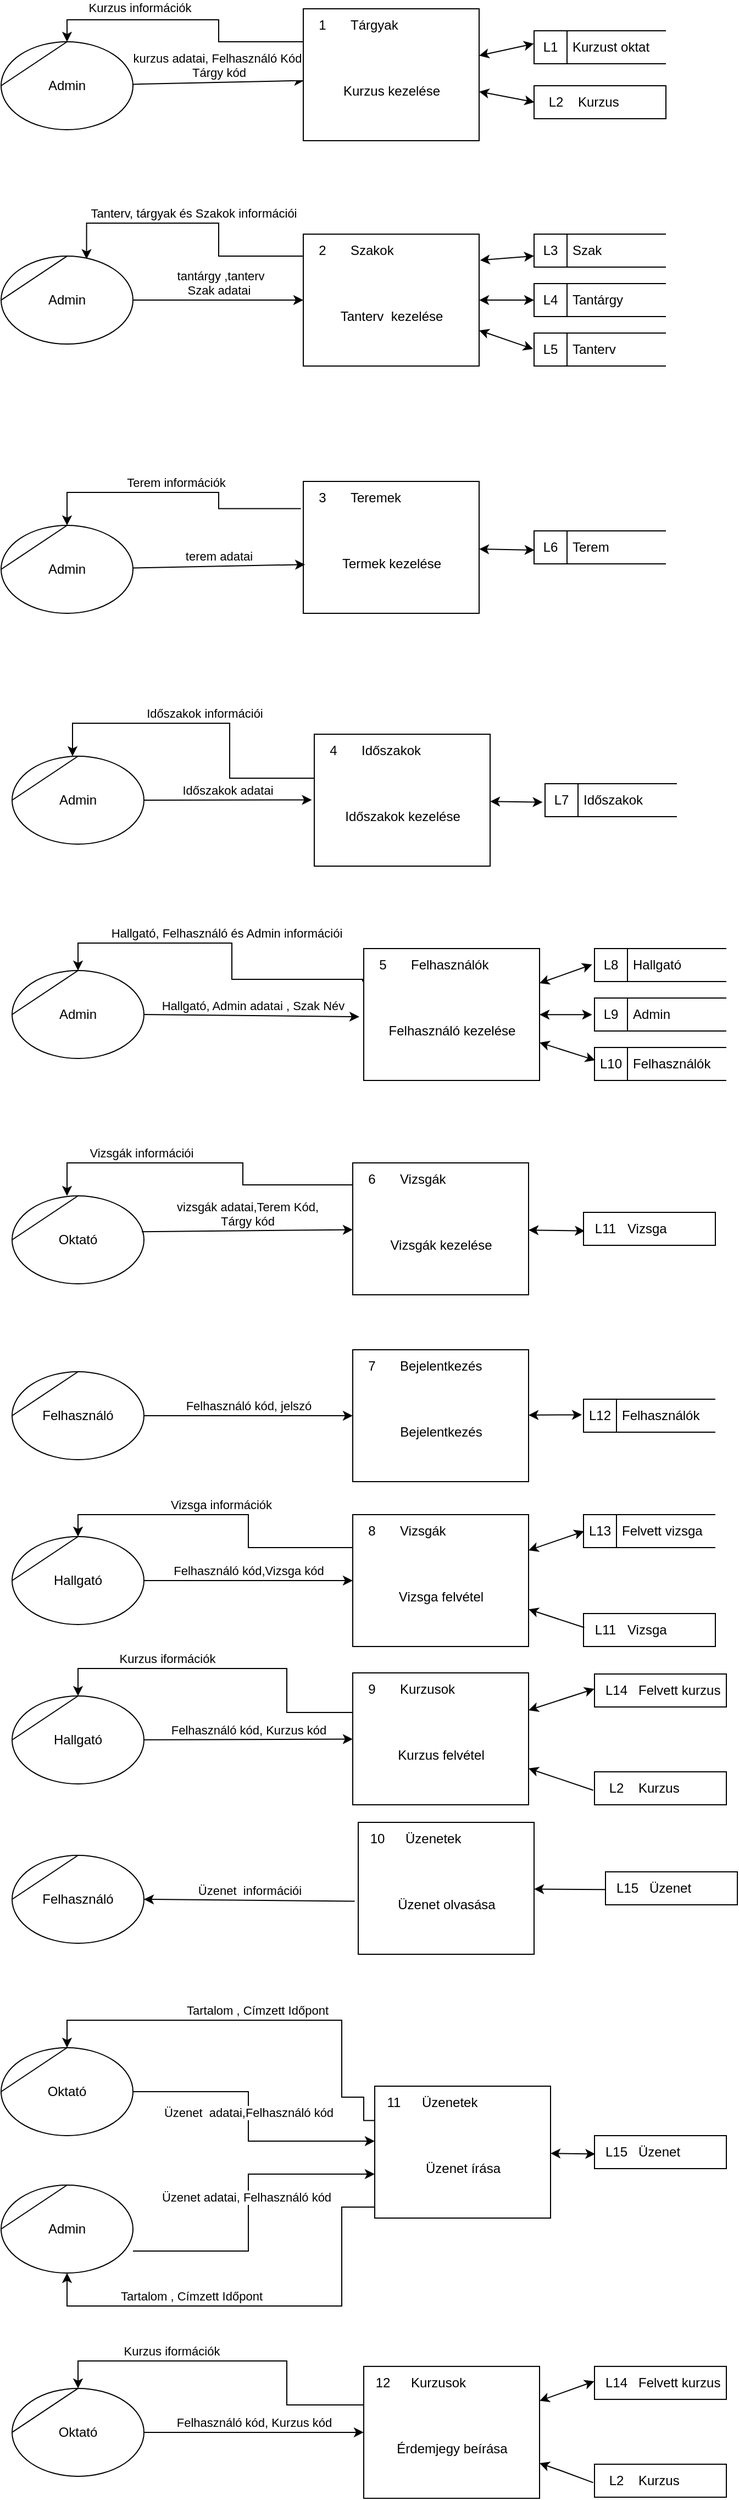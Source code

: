 <mxfile version="20.8.20" type="device"><diagram name="Page-1" id="D4jjd653WhLHZPP0HxEm"><mxGraphModel dx="5239" dy="1898" grid="1" gridSize="10" guides="1" tooltips="1" connect="1" arrows="1" fold="1" page="1" pageScale="1" pageWidth="827" pageHeight="1169" math="0" shadow="0"><root><mxCell id="0"/><mxCell id="1" parent="0"/><mxCell id="yPqAMtaEenO2p8fV_E_8-33" value="Oktató&lt;br&gt;" style="shape=stencil(tZRtjoMgEIZPw98GJR6gYXfvQe10nZQCAbYft99RNKlW7GajiTGZeeXhnZGBCRka5YCVvGHig5VlwTm9Kb5NYhUc1DElr8qjOmhISojenuGGx9gz0DTgMbaq+GR8T9+0j5C1NYYgaE0YKU86wRQaWsvvCdZv/xhFjvgXiOB7kynLyq+/Y3fVNuBiI79j7OB+db/rgceOi61+3Grg4v9YISmTO9xCHlR9/vb2xxxnzYDW6AK8OfLTeZzO66ynzM5CnqyHBUsn1DqN9UITnWoH/kUY5Iu9PtVUzRY1jx4IGk22K9UioSs+44+uvFxl3bKX1nTZdE12iV8=);whiteSpace=wrap;html=1;" parent="1" vertex="1"><mxGeometry x="-1400" y="2170" width="120" height="80" as="geometry"/></mxCell><mxCell id="yPqAMtaEenO2p8fV_E_8-42" value="Felhasználó" style="shape=stencil(tZRtjoMgEIZPw98GJR6gYXfvQe10nZQCAbYft99RNKlW7GajiTGZeeXhnZGBCRka5YCVvGHig5VlwTm9Kb5NYhUc1DElr8qjOmhISojenuGGx9gz0DTgMbaq+GR8T9+0j5C1NYYgaE0YKU86wRQaWsvvCdZv/xhFjvgXiOB7kynLyq+/Y3fVNuBiI79j7OB+db/rgceOi61+3Grg4v9YISmTO9xCHlR9/vb2xxxnzYDW6AK8OfLTeZzO66ynzM5CnqyHBUsn1DqN9UITnWoH/kUY5Iu9PtVUzRY1jx4IGk22K9UioSs+44+uvFxl3bKX1nTZdE12iV8=);whiteSpace=wrap;html=1;" parent="1" vertex="1"><mxGeometry x="-1400" y="2330" width="120" height="80" as="geometry"/></mxCell><mxCell id="yPqAMtaEenO2p8fV_E_8-43" value="Felhasználó kód, jelszó" style="endArrow=classic;html=1;rounded=0;verticalAlign=bottom;" parent="1" source="yPqAMtaEenO2p8fV_E_8-42" target="yPqAMtaEenO2p8fV_E_8-212" edge="1"><mxGeometry width="50" height="50" relative="1" as="geometry"><mxPoint x="-810" y="2470" as="sourcePoint"/><mxPoint x="-1120.0" y="2370" as="targetPoint"/></mxGeometry></mxCell><mxCell id="yPqAMtaEenO2p8fV_E_8-45" value="Felhasználók" style="html=1;dashed=0;whitespace=wrap;shape=mxgraph.dfd.dataStoreID;align=left;spacingLeft=33;container=1;collapsible=0;autosize=0;flipH=0;" parent="1" vertex="1"><mxGeometry x="-880" y="2355" width="120" height="30" as="geometry"/></mxCell><mxCell id="yPqAMtaEenO2p8fV_E_8-46" value="L12" style="text;html=1;strokeColor=none;fillColor=none;align=center;verticalAlign=middle;whiteSpace=wrap;rounded=0;movable=0;resizable=0;rotatable=0;cloneable=0;deletable=0;allowArrows=0;connectable=0;" parent="yPqAMtaEenO2p8fV_E_8-45" vertex="1"><mxGeometry width="30" height="30" as="geometry"/></mxCell><mxCell id="yPqAMtaEenO2p8fV_E_8-50" value="&lt;br&gt;" style="endArrow=classic;startArrow=classic;html=1;rounded=0;verticalAlign=bottom;entryX=-0.012;entryY=0.472;entryDx=0;entryDy=0;entryPerimeter=0;" parent="1" source="yPqAMtaEenO2p8fV_E_8-212" target="yPqAMtaEenO2p8fV_E_8-45" edge="1"><mxGeometry width="50" height="50" relative="1" as="geometry"><mxPoint x="-960.0" y="2368.508" as="sourcePoint"/><mxPoint x="-730" y="2470" as="targetPoint"/></mxGeometry></mxCell><mxCell id="yPqAMtaEenO2p8fV_E_8-51" value="Tanterv&amp;nbsp; kezelése" style="html=1;dashed=0;whitespace=wrap;shape=mxgraph.dfd.process;align=center;container=1;collapsible=0;spacingTop=30;" parent="1" vertex="1"><mxGeometry x="-1135" y="1295.03" width="160" height="120" as="geometry"/></mxCell><mxCell id="yPqAMtaEenO2p8fV_E_8-52" value="2" style="text;html=1;strokeColor=none;fillColor=none;align=center;verticalAlign=middle;whiteSpace=wrap;rounded=0;movable=0;resizable=0;rotatable=0;cloneable=0;deletable=0;connectable=0;allowArrows=0;pointerEvents=1;" parent="yPqAMtaEenO2p8fV_E_8-51" vertex="1"><mxGeometry width="35" height="30" as="geometry"/></mxCell><mxCell id="yPqAMtaEenO2p8fV_E_8-53" value="Szakok" style="text;html=1;strokeColor=none;fillColor=none;align=left;verticalAlign=middle;whiteSpace=wrap;rounded=0;movable=0;resizable=0;connectable=0;allowArrows=0;rotatable=0;cloneable=0;deletable=0;spacingLeft=6;autosize=1;resizeWidth=0;" parent="yPqAMtaEenO2p8fV_E_8-51" vertex="1"><mxGeometry x="35" width="70" height="30" as="geometry"/></mxCell><mxCell id="yPqAMtaEenO2p8fV_E_8-54" value="&amp;nbsp;tantárgy ,tanterv&lt;br&gt;Szak adatai" style="endArrow=classic;html=1;rounded=0;verticalAlign=bottom;exitX=1;exitY=0.5;exitDx=0;exitDy=0;" parent="1" source="yPqAMtaEenO2p8fV_E_8-191" target="yPqAMtaEenO2p8fV_E_8-51" edge="1"><mxGeometry width="50" height="50" relative="1" as="geometry"><mxPoint x="-1556.24" y="1433.75" as="sourcePoint"/><mxPoint x="-835" y="1675.03" as="targetPoint"/></mxGeometry></mxCell><mxCell id="yPqAMtaEenO2p8fV_E_8-55" value="Felhasználó kezelése" style="html=1;dashed=0;whitespace=wrap;shape=mxgraph.dfd.process;align=center;container=1;collapsible=0;spacingTop=30;" parent="1" vertex="1"><mxGeometry x="-1080" y="1945" width="160" height="120" as="geometry"/></mxCell><mxCell id="yPqAMtaEenO2p8fV_E_8-56" value="5" style="text;html=1;strokeColor=none;fillColor=none;align=center;verticalAlign=middle;whiteSpace=wrap;rounded=0;movable=0;resizable=0;rotatable=0;cloneable=0;deletable=0;connectable=0;allowArrows=0;pointerEvents=1;" parent="yPqAMtaEenO2p8fV_E_8-55" vertex="1"><mxGeometry width="35" height="30" as="geometry"/></mxCell><mxCell id="yPqAMtaEenO2p8fV_E_8-57" value="Felhasználók" style="text;html=1;strokeColor=none;fillColor=none;align=left;verticalAlign=middle;whiteSpace=wrap;rounded=0;movable=0;resizable=0;connectable=0;allowArrows=0;rotatable=0;cloneable=0;deletable=0;spacingLeft=6;autosize=1;resizeWidth=0;" parent="yPqAMtaEenO2p8fV_E_8-55" vertex="1"><mxGeometry x="35" width="100" height="30" as="geometry"/></mxCell><mxCell id="yPqAMtaEenO2p8fV_E_8-58" value="Hallgató, Admin adatai , Szak Név" style="endArrow=classic;html=1;rounded=0;verticalAlign=bottom;exitX=1;exitY=0.5;exitDx=0;exitDy=0;entryX=-0.025;entryY=0.517;entryDx=0;entryDy=0;entryPerimeter=0;" parent="1" source="yPqAMtaEenO2p8fV_E_8-189" target="yPqAMtaEenO2p8fV_E_8-55" edge="1"><mxGeometry x="0.016" width="50" height="50" relative="1" as="geometry"><mxPoint x="-1540" y="1610.0" as="sourcePoint"/><mxPoint x="-1090" y="2000" as="targetPoint"/><mxPoint as="offset"/></mxGeometry></mxCell><mxCell id="yPqAMtaEenO2p8fV_E_8-59" value="Termek kezelése" style="html=1;dashed=0;whitespace=wrap;shape=mxgraph.dfd.process;align=center;container=1;collapsible=0;spacingTop=30;" parent="1" vertex="1"><mxGeometry x="-1135" y="1520" width="160" height="120" as="geometry"/></mxCell><mxCell id="yPqAMtaEenO2p8fV_E_8-60" value="3" style="text;html=1;strokeColor=none;fillColor=none;align=center;verticalAlign=middle;whiteSpace=wrap;rounded=0;movable=0;resizable=0;rotatable=0;cloneable=0;deletable=0;connectable=0;allowArrows=0;pointerEvents=1;" parent="yPqAMtaEenO2p8fV_E_8-59" vertex="1"><mxGeometry width="35" height="30" as="geometry"/></mxCell><mxCell id="yPqAMtaEenO2p8fV_E_8-61" value="Teremek" style="text;html=1;strokeColor=none;fillColor=none;align=left;verticalAlign=middle;whiteSpace=wrap;rounded=0;movable=0;resizable=0;connectable=0;allowArrows=0;rotatable=0;cloneable=0;deletable=0;spacingLeft=6;autosize=1;resizeWidth=0;" parent="yPqAMtaEenO2p8fV_E_8-59" vertex="1"><mxGeometry x="35" width="70" height="30" as="geometry"/></mxCell><mxCell id="yPqAMtaEenO2p8fV_E_8-62" value="terem adatai" style="endArrow=classic;html=1;rounded=0;verticalAlign=bottom;entryX=0.01;entryY=0.63;entryDx=0;entryDy=0;entryPerimeter=0;" parent="1" source="yPqAMtaEenO2p8fV_E_8-192" target="yPqAMtaEenO2p8fV_E_8-59" edge="1"><mxGeometry width="50" height="50" relative="1" as="geometry"><mxPoint x="-1535" y="1480" as="sourcePoint"/><mxPoint x="-835" y="1560" as="targetPoint"/></mxGeometry></mxCell><mxCell id="yPqAMtaEenO2p8fV_E_8-69" value="" style="endArrow=classic;startArrow=classic;html=1;rounded=0;verticalAlign=bottom;entryX=-0.007;entryY=0.483;entryDx=0;entryDy=0;entryPerimeter=0;" parent="1" source="yPqAMtaEenO2p8fV_E_8-51" target="yPqAMtaEenO2p8fV_E_8-226" edge="1"><mxGeometry width="50" height="50" relative="1" as="geometry"><mxPoint x="-1195" y="1535.03" as="sourcePoint"/><mxPoint x="-894.04" y="1405.71" as="targetPoint"/></mxGeometry></mxCell><mxCell id="yPqAMtaEenO2p8fV_E_8-70" value="" style="endArrow=classic;startArrow=classic;html=1;rounded=0;verticalAlign=bottom;" parent="1" source="yPqAMtaEenO2p8fV_E_8-51" target="yPqAMtaEenO2p8fV_E_8-223" edge="1"><mxGeometry width="50" height="50" relative="1" as="geometry"><mxPoint x="-1195" y="1535.03" as="sourcePoint"/><mxPoint x="-905" y="1351.459" as="targetPoint"/></mxGeometry></mxCell><mxCell id="yPqAMtaEenO2p8fV_E_8-75" value="" style="endArrow=classic;startArrow=classic;html=1;rounded=0;verticalAlign=bottom;entryX=0.004;entryY=0.583;entryDx=0;entryDy=0;entryPerimeter=0;" parent="1" source="yPqAMtaEenO2p8fV_E_8-59" target="yPqAMtaEenO2p8fV_E_8-228" edge="1"><mxGeometry width="50" height="50" relative="1" as="geometry"><mxPoint x="-1185" y="1616" as="sourcePoint"/><mxPoint x="-885" y="1580" as="targetPoint"/></mxGeometry></mxCell><mxCell id="yPqAMtaEenO2p8fV_E_8-92" value="" style="endArrow=classic;startArrow=classic;html=1;rounded=0;verticalAlign=bottom;entryX=-0.018;entryY=0.483;entryDx=0;entryDy=0;entryPerimeter=0;" parent="1" source="yPqAMtaEenO2p8fV_E_8-55" target="yPqAMtaEenO2p8fV_E_8-234" edge="1"><mxGeometry width="50" height="50" relative="1" as="geometry"><mxPoint x="-1150" y="1985" as="sourcePoint"/><mxPoint x="-850" y="1968.636" as="targetPoint"/></mxGeometry></mxCell><mxCell id="yPqAMtaEenO2p8fV_E_8-93" value="" style="endArrow=classic;startArrow=classic;html=1;rounded=0;verticalAlign=bottom;entryX=-0.018;entryY=0.506;entryDx=0;entryDy=0;entryPerimeter=0;" parent="1" source="yPqAMtaEenO2p8fV_E_8-55" target="yPqAMtaEenO2p8fV_E_8-232" edge="1"><mxGeometry width="50" height="50" relative="1" as="geometry"><mxPoint x="-1150" y="1985" as="sourcePoint"/><mxPoint x="-846.28" y="2012.77" as="targetPoint"/></mxGeometry></mxCell><mxCell id="yPqAMtaEenO2p8fV_E_8-98" value="kurzus adatai, Felhasználó Kód,&lt;br&gt;Tárgy kód" style="endArrow=classic;html=1;rounded=0;verticalAlign=bottom;entryX=0.005;entryY=0.544;entryDx=0;entryDy=0;entryPerimeter=0;" parent="1" source="yPqAMtaEenO2p8fV_E_8-193" target="yPqAMtaEenO2p8fV_E_8-103" edge="1"><mxGeometry width="50" height="50" relative="1" as="geometry"><mxPoint x="-1593.571" y="1390" as="sourcePoint"/><mxPoint x="-1135" y="1150" as="targetPoint"/></mxGeometry></mxCell><mxCell id="yPqAMtaEenO2p8fV_E_8-99" value="Kurzus" style="html=1;dashed=0;whitespace=wrap;shape=mxgraph.dfd.dataStoreID2;align=left;spacingLeft=38;container=1;collapsible=0;flipH=0;" parent="1" vertex="1"><mxGeometry x="-925" y="1160" width="120" height="30" as="geometry"/></mxCell><mxCell id="yPqAMtaEenO2p8fV_E_8-100" value="L2" style="text;html=1;strokeColor=none;fillColor=none;align=center;verticalAlign=middle;whiteSpace=wrap;rounded=0;connectable=0;allowArrows=0;movable=0;resizable=0;rotatable=0;cloneable=0;deletable=0;" parent="yPqAMtaEenO2p8fV_E_8-99" vertex="1"><mxGeometry x="5" width="30" height="30" as="geometry"/></mxCell><mxCell id="yPqAMtaEenO2p8fV_E_8-102" value="" style="endArrow=classic;startArrow=classic;html=1;rounded=0;verticalAlign=bottom;entryX=0.003;entryY=0.5;entryDx=0;entryDy=0;entryPerimeter=0;" parent="1" source="yPqAMtaEenO2p8fV_E_8-103" target="yPqAMtaEenO2p8fV_E_8-99" edge="1"><mxGeometry width="50" height="50" relative="1" as="geometry"><mxPoint x="-985" y="1150" as="sourcePoint"/><mxPoint x="-1075" y="1410" as="targetPoint"/></mxGeometry></mxCell><mxCell id="yPqAMtaEenO2p8fV_E_8-103" value="Kurzus kezelése" style="html=1;dashed=0;whitespace=wrap;shape=mxgraph.dfd.process;align=center;container=1;collapsible=0;spacingTop=30;" parent="1" vertex="1"><mxGeometry x="-1135" y="1090" width="160" height="120" as="geometry"/></mxCell><mxCell id="yPqAMtaEenO2p8fV_E_8-104" value="1" style="text;html=1;strokeColor=none;fillColor=none;align=center;verticalAlign=middle;whiteSpace=wrap;rounded=0;movable=0;resizable=0;rotatable=0;cloneable=0;deletable=0;connectable=0;allowArrows=0;pointerEvents=1;" parent="yPqAMtaEenO2p8fV_E_8-103" vertex="1"><mxGeometry width="35" height="30" as="geometry"/></mxCell><mxCell id="yPqAMtaEenO2p8fV_E_8-105" value="Tárgyak" style="text;html=1;strokeColor=none;fillColor=none;align=left;verticalAlign=middle;whiteSpace=wrap;rounded=0;movable=0;resizable=0;connectable=0;allowArrows=0;rotatable=0;cloneable=0;deletable=0;spacingLeft=6;autosize=1;resizeWidth=0;" parent="yPqAMtaEenO2p8fV_E_8-103" vertex="1"><mxGeometry x="35" width="70" height="30" as="geometry"/></mxCell><mxCell id="yPqAMtaEenO2p8fV_E_8-106" value="Vizsgák kezelése" style="html=1;dashed=0;whitespace=wrap;shape=mxgraph.dfd.process;align=center;container=1;collapsible=0;spacingTop=30;" parent="1" vertex="1"><mxGeometry x="-1090" y="2140" width="160" height="120" as="geometry"/></mxCell><mxCell id="yPqAMtaEenO2p8fV_E_8-107" value="6" style="text;html=1;strokeColor=none;fillColor=none;align=center;verticalAlign=middle;whiteSpace=wrap;rounded=0;movable=0;resizable=0;rotatable=0;cloneable=0;deletable=0;connectable=0;allowArrows=0;pointerEvents=1;" parent="yPqAMtaEenO2p8fV_E_8-106" vertex="1"><mxGeometry width="35" height="30" as="geometry"/></mxCell><mxCell id="yPqAMtaEenO2p8fV_E_8-108" value="Vizsgák" style="text;html=1;strokeColor=none;fillColor=none;align=left;verticalAlign=middle;whiteSpace=wrap;rounded=0;movable=0;resizable=0;connectable=0;allowArrows=0;rotatable=0;cloneable=0;deletable=0;spacingLeft=6;autosize=1;resizeWidth=0;" parent="yPqAMtaEenO2p8fV_E_8-106" vertex="1"><mxGeometry x="35" width="70" height="30" as="geometry"/></mxCell><mxCell id="yPqAMtaEenO2p8fV_E_8-109" value="vizsgák adatai,Terem Kód,&lt;br&gt;Tárgy kód" style="endArrow=classic;html=1;rounded=0;verticalAlign=bottom;exitX=0.983;exitY=0.408;exitDx=0;exitDy=0;exitPerimeter=0;" parent="1" source="yPqAMtaEenO2p8fV_E_8-33" target="yPqAMtaEenO2p8fV_E_8-106" edge="1"><mxGeometry width="50" height="50" relative="1" as="geometry"><mxPoint x="-1155" y="2250" as="sourcePoint"/><mxPoint x="-1035" y="2250" as="targetPoint"/></mxGeometry></mxCell><mxCell id="yPqAMtaEenO2p8fV_E_8-112" value="" style="endArrow=classic;startArrow=classic;html=1;rounded=0;verticalAlign=bottom;entryX=0.01;entryY=0.561;entryDx=0;entryDy=0;entryPerimeter=0;" parent="1" source="yPqAMtaEenO2p8fV_E_8-106" target="yPqAMtaEenO2p8fV_E_8-242" edge="1"><mxGeometry x="-0.466" y="30" width="50" height="50" relative="1" as="geometry"><mxPoint x="-1155" y="2250" as="sourcePoint"/><mxPoint x="-884.2" y="2198.5" as="targetPoint"/><mxPoint y="-1" as="offset"/></mxGeometry></mxCell><mxCell id="yPqAMtaEenO2p8fV_E_8-120" value="Kurzust oktat" style="html=1;dashed=0;whitespace=wrap;shape=mxgraph.dfd.dataStoreID;align=left;spacingLeft=33;container=1;collapsible=0;autosize=0;flipH=0;" parent="1" vertex="1"><mxGeometry x="-925" y="1110" width="120" height="30" as="geometry"/></mxCell><mxCell id="yPqAMtaEenO2p8fV_E_8-121" value="L1" style="text;html=1;strokeColor=none;fillColor=none;align=center;verticalAlign=middle;whiteSpace=wrap;rounded=0;movable=0;resizable=0;rotatable=0;cloneable=0;deletable=0;allowArrows=0;connectable=0;" parent="yPqAMtaEenO2p8fV_E_8-120" vertex="1"><mxGeometry width="30" height="30" as="geometry"/></mxCell><mxCell id="yPqAMtaEenO2p8fV_E_8-122" value="" style="endArrow=classic;startArrow=classic;html=1;rounded=0;verticalAlign=bottom;entryX=-0.002;entryY=0.392;entryDx=0;entryDy=0;entryPerimeter=0;" parent="1" source="yPqAMtaEenO2p8fV_E_8-103" target="yPqAMtaEenO2p8fV_E_8-120" edge="1"><mxGeometry width="50" height="50" relative="1" as="geometry"><mxPoint x="-1395" y="1230" as="sourcePoint"/><mxPoint x="-835" y="1050" as="targetPoint"/></mxGeometry></mxCell><mxCell id="yPqAMtaEenO2p8fV_E_8-128" value="" style="endArrow=classic;startArrow=classic;html=1;rounded=0;verticalAlign=bottom;exitX=1.005;exitY=0.198;exitDx=0;exitDy=0;exitPerimeter=0;" parent="1" source="yPqAMtaEenO2p8fV_E_8-51" target="yPqAMtaEenO2p8fV_E_8-221" edge="1"><mxGeometry width="50" height="50" relative="1" as="geometry"><mxPoint x="-955" y="1265.03" as="sourcePoint"/><mxPoint x="-835" y="1265.03" as="targetPoint"/></mxGeometry></mxCell><mxCell id="yPqAMtaEenO2p8fV_E_8-132" value="Időszakok kezelése" style="html=1;dashed=0;whitespace=wrap;shape=mxgraph.dfd.process;align=center;container=1;collapsible=0;spacingTop=30;" parent="1" vertex="1"><mxGeometry x="-1125" y="1750" width="160" height="120" as="geometry"/></mxCell><mxCell id="yPqAMtaEenO2p8fV_E_8-133" value="4" style="text;html=1;strokeColor=none;fillColor=none;align=center;verticalAlign=middle;whiteSpace=wrap;rounded=0;movable=0;resizable=0;rotatable=0;cloneable=0;deletable=0;connectable=0;allowArrows=0;pointerEvents=1;" parent="yPqAMtaEenO2p8fV_E_8-132" vertex="1"><mxGeometry width="35" height="30" as="geometry"/></mxCell><mxCell id="yPqAMtaEenO2p8fV_E_8-134" value="Időszakok" style="text;html=1;strokeColor=none;fillColor=none;align=left;verticalAlign=middle;whiteSpace=wrap;rounded=0;movable=0;resizable=0;connectable=0;allowArrows=0;rotatable=0;cloneable=0;deletable=0;spacingLeft=6;autosize=1;resizeWidth=0;" parent="yPqAMtaEenO2p8fV_E_8-132" vertex="1"><mxGeometry x="35" width="80" height="30" as="geometry"/></mxCell><mxCell id="yPqAMtaEenO2p8fV_E_8-135" value="Időszakok adatai" style="endArrow=classic;html=1;rounded=0;verticalAlign=bottom;entryX=-0.014;entryY=0.498;entryDx=0;entryDy=0;entryPerimeter=0;exitX=1;exitY=0.5;exitDx=0;exitDy=0;" parent="1" source="yPqAMtaEenO2p8fV_E_8-190" target="yPqAMtaEenO2p8fV_E_8-132" edge="1"><mxGeometry width="50" height="50" relative="1" as="geometry"><mxPoint x="-1543.24" y="1558.72" as="sourcePoint"/><mxPoint x="-1105" y="1680" as="targetPoint"/></mxGeometry></mxCell><mxCell id="yPqAMtaEenO2p8fV_E_8-136" value="" style="endArrow=classic;startArrow=classic;html=1;rounded=0;verticalAlign=bottom;entryX=-0.018;entryY=0.561;entryDx=0;entryDy=0;entryPerimeter=0;" parent="1" source="yPqAMtaEenO2p8fV_E_8-132" target="yPqAMtaEenO2p8fV_E_8-230" edge="1"><mxGeometry width="50" height="50" relative="1" as="geometry"><mxPoint x="-1205" y="1740" as="sourcePoint"/><mxPoint x="-865" y="1808.789" as="targetPoint"/></mxGeometry></mxCell><mxCell id="yPqAMtaEenO2p8fV_E_8-151" value="Felhasználó kód,Vizsga kód" style="endArrow=classic;html=1;rounded=0;verticalAlign=bottom;exitX=1;exitY=0.5;exitDx=0;exitDy=0;" parent="1" source="yPqAMtaEenO2p8fV_E_8-197" target="yPqAMtaEenO2p8fV_E_8-511" edge="1"><mxGeometry width="50" height="50" relative="1" as="geometry"><mxPoint x="-1359.2" y="2590.72" as="sourcePoint"/><mxPoint x="-1090" y="2520" as="targetPoint"/></mxGeometry></mxCell><mxCell id="yPqAMtaEenO2p8fV_E_8-152" value="Felhasználó kód, Kurzus kód" style="endArrow=classic;html=1;rounded=0;verticalAlign=bottom;" parent="1" source="yPqAMtaEenO2p8fV_E_8-202" target="yPqAMtaEenO2p8fV_E_8-505" edge="1"><mxGeometry width="50" height="50" relative="1" as="geometry"><mxPoint x="-1360.0" y="2660" as="sourcePoint"/><mxPoint x="-1080" y="2665" as="targetPoint"/></mxGeometry></mxCell><mxCell id="yPqAMtaEenO2p8fV_E_8-153" value="Felvett kurzus" style="html=1;dashed=0;whitespace=wrap;shape=mxgraph.dfd.dataStoreID2;align=left;spacingLeft=38;container=1;collapsible=0;flipH=0;" parent="1" vertex="1"><mxGeometry x="-870" y="2605" width="120" height="30" as="geometry"/></mxCell><mxCell id="yPqAMtaEenO2p8fV_E_8-154" value="L14" style="text;html=1;strokeColor=none;fillColor=none;align=center;verticalAlign=middle;whiteSpace=wrap;rounded=0;connectable=0;allowArrows=0;movable=0;resizable=0;rotatable=0;cloneable=0;deletable=0;" parent="yPqAMtaEenO2p8fV_E_8-153" vertex="1"><mxGeometry x="5" width="30" height="30" as="geometry"/></mxCell><mxCell id="yPqAMtaEenO2p8fV_E_8-157" value="" style="endArrow=classic;startArrow=classic;html=1;rounded=0;verticalAlign=bottom;entryX=0.004;entryY=0.506;entryDx=0;entryDy=0;entryPerimeter=0;" parent="1" source="yPqAMtaEenO2p8fV_E_8-511" target="yPqAMtaEenO2p8fV_E_8-238" edge="1"><mxGeometry width="50" height="50" relative="1" as="geometry"><mxPoint x="-930" y="2492.52" as="sourcePoint"/><mxPoint x="-858.2" y="2493.74" as="targetPoint"/></mxGeometry></mxCell><mxCell id="yPqAMtaEenO2p8fV_E_8-158" value="" style="endArrow=classic;startArrow=classic;html=1;rounded=0;verticalAlign=bottom;entryX=-0.001;entryY=0.45;entryDx=0;entryDy=0;entryPerimeter=0;" parent="1" source="yPqAMtaEenO2p8fV_E_8-505" target="yPqAMtaEenO2p8fV_E_8-153" edge="1"><mxGeometry width="50" height="50" relative="1" as="geometry"><mxPoint x="-920" y="2636.358" as="sourcePoint"/><mxPoint x="-1060" y="2510" as="targetPoint"/></mxGeometry></mxCell><mxCell id="yPqAMtaEenO2p8fV_E_8-159" value="Admin" style="shape=stencil(tZRtjoMgEIZPw98GJR6gYXfvQe10nZQCAbYft99RNKlW7GajiTGZeeXhnZGBCRka5YCVvGHig5VlwTm9Kb5NYhUc1DElr8qjOmhISojenuGGx9gz0DTgMbaq+GR8T9+0j5C1NYYgaE0YKU86wRQaWsvvCdZv/xhFjvgXiOB7kynLyq+/Y3fVNuBiI79j7OB+db/rgceOi61+3Grg4v9YISmTO9xCHlR9/vb2xxxnzYDW6AK8OfLTeZzO66ynzM5CnqyHBUsn1DqN9UITnWoH/kUY5Iu9PtVUzRY1jx4IGk22K9UioSs+44+uvFxl3bKX1nTZdE12iV8=);whiteSpace=wrap;html=1;" parent="1" vertex="1"><mxGeometry x="-1410" y="3070" width="120" height="80" as="geometry"/></mxCell><mxCell id="yPqAMtaEenO2p8fV_E_8-160" value="Oktató" style="shape=stencil(tZRtjoMgEIZPw98GJR6gYXfvQe10nZQCAbYft99RNKlW7GajiTGZeeXhnZGBCRka5YCVvGHig5VlwTm9Kb5NYhUc1DElr8qjOmhISojenuGGx9gz0DTgMbaq+GR8T9+0j5C1NYYgaE0YKU86wRQaWsvvCdZv/xhFjvgXiOB7kynLyq+/Y3fVNuBiI79j7OB+db/rgceOi61+3Grg4v9YISmTO9xCHlR9/vb2xxxnzYDW6AK8OfLTeZzO66ynzM5CnqyHBUsn1DqN9UITnWoH/kUY5Iu9PtVUzRY1jx4IGk22K9UioSs+44+uvFxl3bKX1nTZdE12iV8=);whiteSpace=wrap;html=1;" parent="1" vertex="1"><mxGeometry x="-1410" y="2945" width="120" height="80" as="geometry"/></mxCell><mxCell id="yPqAMtaEenO2p8fV_E_8-164" value="Üzenet&amp;nbsp; adatai,Felhasználó kód" style="endArrow=classic;html=1;rounded=0;verticalAlign=bottom;edgeStyle=orthogonalEdgeStyle;" parent="1" source="yPqAMtaEenO2p8fV_E_8-160" target="yPqAMtaEenO2p8fV_E_8-216" edge="1"><mxGeometry width="50" height="50" relative="1" as="geometry"><mxPoint x="-1125" y="3060" as="sourcePoint"/><mxPoint x="-1104.2" y="3049.72" as="targetPoint"/><Array as="points"><mxPoint x="-1185" y="2985"/><mxPoint x="-1185" y="3030"/></Array></mxGeometry></mxCell><mxCell id="yPqAMtaEenO2p8fV_E_8-165" value="Üzenet adatai, Felhasználó kód" style="endArrow=classic;html=1;rounded=0;verticalAlign=bottom;edgeStyle=orthogonalEdgeStyle;" parent="1" source="yPqAMtaEenO2p8fV_E_8-159" target="yPqAMtaEenO2p8fV_E_8-216" edge="1"><mxGeometry x="0.003" y="2" width="50" height="50" relative="1" as="geometry"><mxPoint x="-1240" y="3150" as="sourcePoint"/><mxPoint x="-1105" y="3070" as="targetPoint"/><Array as="points"><mxPoint x="-1185" y="3130"/><mxPoint x="-1185" y="3060"/></Array><mxPoint as="offset"/></mxGeometry></mxCell><mxCell id="yPqAMtaEenO2p8fV_E_8-168" value="Üzenet" style="html=1;dashed=0;whitespace=wrap;shape=mxgraph.dfd.dataStoreID2;align=left;spacingLeft=38;container=1;collapsible=0;flipH=0;" parent="1" vertex="1"><mxGeometry x="-870" y="3025" width="120" height="30" as="geometry"/></mxCell><mxCell id="yPqAMtaEenO2p8fV_E_8-169" value="L15" style="text;html=1;strokeColor=none;fillColor=none;align=center;verticalAlign=middle;whiteSpace=wrap;rounded=0;connectable=0;allowArrows=0;movable=0;resizable=0;rotatable=0;cloneable=0;deletable=0;" parent="yPqAMtaEenO2p8fV_E_8-168" vertex="1"><mxGeometry x="5" width="30" height="30" as="geometry"/></mxCell><mxCell id="yPqAMtaEenO2p8fV_E_8-170" value="" style="endArrow=classic;startArrow=classic;html=1;rounded=0;verticalAlign=bottom;entryX=0.006;entryY=0.558;entryDx=0;entryDy=0;entryPerimeter=0;startFill=1;" parent="1" source="yPqAMtaEenO2p8fV_E_8-216" target="yPqAMtaEenO2p8fV_E_8-168" edge="1"><mxGeometry width="50" height="50" relative="1" as="geometry"><mxPoint x="-943.24" y="3041.8" as="sourcePoint"/><mxPoint x="-785" y="3060" as="targetPoint"/></mxGeometry></mxCell><mxCell id="yPqAMtaEenO2p8fV_E_8-172" value="Üzenet olvasása" style="html=1;dashed=0;whitespace=wrap;shape=mxgraph.dfd.process2;align=center;container=1;collapsible=0;spacingTop=30;" parent="1" vertex="1"><mxGeometry x="-1085" y="2740" width="160" height="120" as="geometry"/></mxCell><mxCell id="yPqAMtaEenO2p8fV_E_8-173" value="10" style="text;html=1;strokeColor=none;fillColor=none;align=center;verticalAlign=middle;whiteSpace=wrap;rounded=0;connectable=0;allowArrows=0;editable=1;movable=0;resizable=0;rotatable=0;deletable=0;locked=0;cloneable=0;" parent="yPqAMtaEenO2p8fV_E_8-172" vertex="1"><mxGeometry width="35" height="30" as="geometry"/></mxCell><mxCell id="yPqAMtaEenO2p8fV_E_8-174" value="Üzenetek" style="text;strokeColor=none;fillColor=none;align=left;verticalAlign=middle;whiteSpace=wrap;rounded=0;autosize=1;connectable=0;allowArrows=0;movable=0;resizable=0;rotatable=0;deletable=0;cloneable=0;spacingLeft=6;fontStyle=0;html=1;" parent="yPqAMtaEenO2p8fV_E_8-172" vertex="1"><mxGeometry x="35" width="80" height="30" as="geometry"/></mxCell><mxCell id="yPqAMtaEenO2p8fV_E_8-175" value="Üzenet&amp;nbsp; információi" style="endArrow=classic;html=1;rounded=0;verticalAlign=bottom;exitX=-0.02;exitY=0.598;exitDx=0;exitDy=0;exitPerimeter=0;entryX=1;entryY=0.5;entryDx=0;entryDy=0;" parent="1" source="yPqAMtaEenO2p8fV_E_8-172" target="yPqAMtaEenO2p8fV_E_8-206" edge="1"><mxGeometry x="-0.001" width="50" height="50" relative="1" as="geometry"><mxPoint x="-1160" y="2790" as="sourcePoint"/><mxPoint x="-1380" y="2620" as="targetPoint"/><mxPoint as="offset"/></mxGeometry></mxCell><mxCell id="yPqAMtaEenO2p8fV_E_8-178" value="" style="endArrow=classic;html=1;rounded=0;verticalAlign=bottom;exitX=0.004;exitY=0.539;exitDx=0;exitDy=0;exitPerimeter=0;" parent="1" source="yPqAMtaEenO2p8fV_E_8-244" target="yPqAMtaEenO2p8fV_E_8-172" edge="1"><mxGeometry width="50" height="50" relative="1" as="geometry"><mxPoint x="-1160" y="2790" as="sourcePoint"/><mxPoint x="-1040" y="2790" as="targetPoint"/></mxGeometry></mxCell><mxCell id="yPqAMtaEenO2p8fV_E_8-182" value="Kurzus iformációk" style="endArrow=classic;html=1;rounded=0;verticalAlign=bottom;edgeStyle=orthogonalEdgeStyle;" parent="1" source="yPqAMtaEenO2p8fV_E_8-505" target="yPqAMtaEenO2p8fV_E_8-202" edge="1"><mxGeometry x="0.326" width="50" height="50" relative="1" as="geometry"><mxPoint x="-1080" y="2640" as="sourcePoint"/><mxPoint x="-1300" y="2623.076" as="targetPoint"/><Array as="points"><mxPoint x="-1150" y="2640"/><mxPoint x="-1150" y="2600"/><mxPoint x="-1340" y="2600"/></Array><mxPoint as="offset"/></mxGeometry></mxCell><mxCell id="yPqAMtaEenO2p8fV_E_8-183" value="Vizsga információk" style="endArrow=classic;html=1;rounded=0;verticalAlign=bottom;edgeStyle=orthogonalEdgeStyle;" parent="1" target="yPqAMtaEenO2p8fV_E_8-197" edge="1"><mxGeometry width="50" height="50" relative="1" as="geometry"><mxPoint x="-1090" y="2490" as="sourcePoint"/><mxPoint x="-1336.28" y="2595.76" as="targetPoint"/><Array as="points"><mxPoint x="-1185" y="2490"/><mxPoint x="-1185" y="2460"/><mxPoint x="-1340" y="2460"/></Array></mxGeometry></mxCell><mxCell id="yPqAMtaEenO2p8fV_E_8-184" value="Kurzus információk" style="endArrow=classic;html=1;rounded=0;verticalAlign=bottom;edgeStyle=orthogonalEdgeStyle;" parent="1" source="yPqAMtaEenO2p8fV_E_8-103" target="yPqAMtaEenO2p8fV_E_8-193" edge="1"><mxGeometry x="0.328" y="-2" width="50" height="50" relative="1" as="geometry"><mxPoint x="-1215" y="1270" as="sourcePoint"/><mxPoint x="-1585.28" y="1390.72" as="targetPoint"/><Array as="points"><mxPoint x="-1212" y="1120"/><mxPoint x="-1212" y="1100"/><mxPoint x="-1350" y="1100"/></Array><mxPoint as="offset"/></mxGeometry></mxCell><mxCell id="yPqAMtaEenO2p8fV_E_8-185" value="Tanterv, tárgyak és Szakok információi" style="endArrow=classic;html=1;rounded=0;verticalAlign=bottom;entryX=0.648;entryY=0.034;entryDx=0;entryDy=0;entryPerimeter=0;edgeStyle=orthogonalEdgeStyle;" parent="1" source="yPqAMtaEenO2p8fV_E_8-51" target="yPqAMtaEenO2p8fV_E_8-191" edge="1"><mxGeometry width="50" height="50" relative="1" as="geometry"><mxPoint x="-1215" y="1305.03" as="sourcePoint"/><mxPoint x="-1535" y="1453.97" as="targetPoint"/><Array as="points"><mxPoint x="-1212" y="1315.03"/><mxPoint x="-1212" y="1285.03"/><mxPoint x="-1332" y="1285.03"/></Array></mxGeometry></mxCell><mxCell id="yPqAMtaEenO2p8fV_E_8-186" value="Terem információk" style="endArrow=classic;html=1;rounded=0;verticalAlign=bottom;exitX=-0.014;exitY=0.206;exitDx=0;exitDy=0;exitPerimeter=0;edgeStyle=orthogonalEdgeStyle;" parent="1" source="yPqAMtaEenO2p8fV_E_8-59" target="yPqAMtaEenO2p8fV_E_8-192" edge="1"><mxGeometry width="50" height="50" relative="1" as="geometry"><mxPoint x="-1215" y="1570" as="sourcePoint"/><mxPoint x="-1375" y="1510" as="targetPoint"/><Array as="points"><mxPoint x="-1212" y="1545"/><mxPoint x="-1212" y="1530"/><mxPoint x="-1350" y="1530"/></Array></mxGeometry></mxCell><mxCell id="yPqAMtaEenO2p8fV_E_8-189" value="Admin" style="shape=stencil(tZRtjoMgEIZPw98GJR6gYXfvQe10nZQCAbYft99RNKlW7GajiTGZeeXhnZGBCRka5YCVvGHig5VlwTm9Kb5NYhUc1DElr8qjOmhISojenuGGx9gz0DTgMbaq+GR8T9+0j5C1NYYgaE0YKU86wRQaWsvvCdZv/xhFjvgXiOB7kynLyq+/Y3fVNuBiI79j7OB+db/rgceOi61+3Grg4v9YISmTO9xCHlR9/vb2xxxnzYDW6AK8OfLTeZzO66ynzM5CnqyHBUsn1DqN9UITnWoH/kUY5Iu9PtVUzRY1jx4IGk22K9UioSs+44+uvFxl3bKX1nTZdE12iV8=);whiteSpace=wrap;html=1;" parent="1" vertex="1"><mxGeometry x="-1400" y="1965" width="120" height="80" as="geometry"/></mxCell><mxCell id="yPqAMtaEenO2p8fV_E_8-190" value="Admin" style="shape=stencil(tZRtjoMgEIZPw98GJR6gYXfvQe10nZQCAbYft99RNKlW7GajiTGZeeXhnZGBCRka5YCVvGHig5VlwTm9Kb5NYhUc1DElr8qjOmhISojenuGGx9gz0DTgMbaq+GR8T9+0j5C1NYYgaE0YKU86wRQaWsvvCdZv/xhFjvgXiOB7kynLyq+/Y3fVNuBiI79j7OB+db/rgceOi61+3Grg4v9YISmTO9xCHlR9/vb2xxxnzYDW6AK8OfLTeZzO66ynzM5CnqyHBUsn1DqN9UITnWoH/kUY5Iu9PtVUzRY1jx4IGk22K9UioSs+44+uvFxl3bKX1nTZdE12iV8=);whiteSpace=wrap;html=1;" parent="1" vertex="1"><mxGeometry x="-1400" y="1770" width="120" height="80" as="geometry"/></mxCell><mxCell id="yPqAMtaEenO2p8fV_E_8-191" value="Admin" style="shape=stencil(tZRtjoMgEIZPw98GJR6gYXfvQe10nZQCAbYft99RNKlW7GajiTGZeeXhnZGBCRka5YCVvGHig5VlwTm9Kb5NYhUc1DElr8qjOmhISojenuGGx9gz0DTgMbaq+GR8T9+0j5C1NYYgaE0YKU86wRQaWsvvCdZv/xhFjvgXiOB7kynLyq+/Y3fVNuBiI79j7OB+db/rgceOi61+3Grg4v9YISmTO9xCHlR9/vb2xxxnzYDW6AK8OfLTeZzO66ynzM5CnqyHBUsn1DqN9UITnWoH/kUY5Iu9PtVUzRY1jx4IGk22K9UioSs+44+uvFxl3bKX1nTZdE12iV8=);whiteSpace=wrap;html=1;" parent="1" vertex="1"><mxGeometry x="-1410" y="1315.03" width="120" height="80" as="geometry"/></mxCell><mxCell id="yPqAMtaEenO2p8fV_E_8-192" value="Admin" style="shape=stencil(tZRtjoMgEIZPw98GJR6gYXfvQe10nZQCAbYft99RNKlW7GajiTGZeeXhnZGBCRka5YCVvGHig5VlwTm9Kb5NYhUc1DElr8qjOmhISojenuGGx9gz0DTgMbaq+GR8T9+0j5C1NYYgaE0YKU86wRQaWsvvCdZv/xhFjvgXiOB7kynLyq+/Y3fVNuBiI79j7OB+db/rgceOi61+3Grg4v9YISmTO9xCHlR9/vb2xxxnzYDW6AK8OfLTeZzO66ynzM5CnqyHBUsn1DqN9UITnWoH/kUY5Iu9PtVUzRY1jx4IGk22K9UioSs+44+uvFxl3bKX1nTZdE12iV8=);whiteSpace=wrap;html=1;" parent="1" vertex="1"><mxGeometry x="-1410" y="1560" width="120" height="80" as="geometry"/></mxCell><mxCell id="yPqAMtaEenO2p8fV_E_8-193" value="Admin" style="shape=stencil(tZRtjoMgEIZPw98GJR6gYXfvQe10nZQCAbYft99RNKlW7GajiTGZeeXhnZGBCRka5YCVvGHig5VlwTm9Kb5NYhUc1DElr8qjOmhISojenuGGx9gz0DTgMbaq+GR8T9+0j5C1NYYgaE0YKU86wRQaWsvvCdZv/xhFjvgXiOB7kynLyq+/Y3fVNuBiI79j7OB+db/rgceOi61+3Grg4v9YISmTO9xCHlR9/vb2xxxnzYDW6AK8OfLTeZzO66ynzM5CnqyHBUsn1DqN9UITnWoH/kUY5Iu9PtVUzRY1jx4IGk22K9UioSs+44+uvFxl3bKX1nTZdE12iV8=);whiteSpace=wrap;html=1;" parent="1" vertex="1"><mxGeometry x="-1410" y="1120" width="120" height="80" as="geometry"/></mxCell><mxCell id="yPqAMtaEenO2p8fV_E_8-194" value="Időszakok információi" style="endArrow=classic;html=1;rounded=0;verticalAlign=bottom;edgeStyle=orthogonalEdgeStyle;" parent="1" source="yPqAMtaEenO2p8fV_E_8-132" target="yPqAMtaEenO2p8fV_E_8-190" edge="1"><mxGeometry width="50" height="50" relative="1" as="geometry"><mxPoint x="-1205" y="1800" as="sourcePoint"/><mxPoint x="-1085" y="1800" as="targetPoint"/><Array as="points"><mxPoint x="-1202" y="1790"/><mxPoint x="-1202" y="1740"/><mxPoint x="-1345" y="1740"/></Array></mxGeometry></mxCell><mxCell id="yPqAMtaEenO2p8fV_E_8-195" value="Hallgató, Felhasználó és Admin információi" style="endArrow=classic;html=1;rounded=0;verticalAlign=bottom;edgeStyle=orthogonalEdgeStyle;exitX=-0.006;exitY=0.25;exitDx=0;exitDy=0;exitPerimeter=0;" parent="1" source="yPqAMtaEenO2p8fV_E_8-55" target="yPqAMtaEenO2p8fV_E_8-189" edge="1"><mxGeometry width="50" height="50" relative="1" as="geometry"><mxPoint x="-1110" y="1950" as="sourcePoint"/><mxPoint x="-1040" y="1960" as="targetPoint"/><Array as="points"><mxPoint x="-1081" y="1973"/><mxPoint x="-1200" y="1973"/><mxPoint x="-1200" y="1940"/><mxPoint x="-1340" y="1940"/></Array></mxGeometry></mxCell><mxCell id="yPqAMtaEenO2p8fV_E_8-196" value="Vizsgák információi&amp;nbsp;" style="endArrow=classic;html=1;rounded=0;verticalAlign=bottom;edgeStyle=orthogonalEdgeStyle;" parent="1" source="yPqAMtaEenO2p8fV_E_8-106" target="yPqAMtaEenO2p8fV_E_8-33" edge="1"><mxGeometry x="0.361" width="50" height="50" relative="1" as="geometry"><mxPoint x="-1170" y="1990" as="sourcePoint"/><mxPoint x="-1050" y="1990" as="targetPoint"/><Array as="points"><mxPoint x="-1190" y="2160"/><mxPoint x="-1190" y="2140"/><mxPoint x="-1350" y="2140"/></Array><mxPoint as="offset"/></mxGeometry></mxCell><mxCell id="yPqAMtaEenO2p8fV_E_8-197" value="Hallgató" style="shape=stencil(tZRtjoMgEIZPw98GJR6gYXfvQe10nZQCAbYft99RNKlW7GajiTGZeeXhnZGBCRka5YCVvGHig5VlwTm9Kb5NYhUc1DElr8qjOmhISojenuGGx9gz0DTgMbaq+GR8T9+0j5C1NYYgaE0YKU86wRQaWsvvCdZv/xhFjvgXiOB7kynLyq+/Y3fVNuBiI79j7OB+db/rgceOi61+3Grg4v9YISmTO9xCHlR9/vb2xxxnzYDW6AK8OfLTeZzO66ynzM5CnqyHBUsn1DqN9UITnWoH/kUY5Iu9PtVUzRY1jx4IGk22K9UioSs+44+uvFxl3bKX1nTZdE12iV8=);whiteSpace=wrap;html=1;" parent="1" vertex="1"><mxGeometry x="-1400" y="2480" width="120" height="80" as="geometry"/></mxCell><mxCell id="yPqAMtaEenO2p8fV_E_8-198" value="Vizsga" style="html=1;dashed=0;whitespace=wrap;shape=mxgraph.dfd.dataStoreID2;align=left;spacingLeft=38;container=1;collapsible=0;flipH=0;" parent="1" vertex="1"><mxGeometry x="-880" y="2550" width="120" height="30" as="geometry"/></mxCell><mxCell id="yPqAMtaEenO2p8fV_E_8-199" value="L11" style="text;html=1;strokeColor=none;fillColor=none;align=center;verticalAlign=middle;whiteSpace=wrap;rounded=0;connectable=0;allowArrows=0;movable=0;resizable=0;rotatable=0;cloneable=0;deletable=0;" parent="yPqAMtaEenO2p8fV_E_8-198" vertex="1"><mxGeometry x="5" width="30" height="30" as="geometry"/></mxCell><mxCell id="yPqAMtaEenO2p8fV_E_8-200" value="" style="endArrow=none;startArrow=classic;html=1;rounded=0;verticalAlign=bottom;entryX=0.006;entryY=0.425;entryDx=0;entryDy=0;entryPerimeter=0;startFill=1;endFill=0;" parent="1" source="yPqAMtaEenO2p8fV_E_8-511" target="yPqAMtaEenO2p8fV_E_8-198" edge="1"><mxGeometry width="50" height="50" relative="1" as="geometry"><mxPoint x="-930" y="2546.163" as="sourcePoint"/><mxPoint x="-1050" y="2390" as="targetPoint"/></mxGeometry></mxCell><mxCell id="yPqAMtaEenO2p8fV_E_8-202" value="Hallgató" style="shape=stencil(tZRtjoMgEIZPw98GJR6gYXfvQe10nZQCAbYft99RNKlW7GajiTGZeeXhnZGBCRka5YCVvGHig5VlwTm9Kb5NYhUc1DElr8qjOmhISojenuGGx9gz0DTgMbaq+GR8T9+0j5C1NYYgaE0YKU86wRQaWsvvCdZv/xhFjvgXiOB7kynLyq+/Y3fVNuBiI79j7OB+db/rgceOi61+3Grg4v9YISmTO9xCHlR9/vb2xxxnzYDW6AK8OfLTeZzO66ynzM5CnqyHBUsn1DqN9UITnWoH/kUY5Iu9PtVUzRY1jx4IGk22K9UioSs+44+uvFxl3bKX1nTZdE12iV8=);whiteSpace=wrap;html=1;" parent="1" vertex="1"><mxGeometry x="-1400" y="2625" width="120" height="80" as="geometry"/></mxCell><mxCell id="yPqAMtaEenO2p8fV_E_8-203" value="Kurzus" style="html=1;dashed=0;whitespace=wrap;shape=mxgraph.dfd.dataStoreID2;align=left;spacingLeft=38;container=1;collapsible=0;flipH=0;" parent="1" vertex="1"><mxGeometry x="-870" y="2694" width="120" height="30" as="geometry"/></mxCell><mxCell id="yPqAMtaEenO2p8fV_E_8-204" value="L2" style="text;html=1;strokeColor=none;fillColor=none;align=center;verticalAlign=middle;whiteSpace=wrap;rounded=0;connectable=0;allowArrows=0;movable=0;resizable=0;rotatable=0;cloneable=0;deletable=0;" parent="yPqAMtaEenO2p8fV_E_8-203" vertex="1"><mxGeometry x="5" width="30" height="30" as="geometry"/></mxCell><mxCell id="yPqAMtaEenO2p8fV_E_8-205" value="" style="endArrow=classic;html=1;rounded=0;verticalAlign=bottom;exitX=-0.01;exitY=0.558;exitDx=0;exitDy=0;exitPerimeter=0;" parent="1" source="yPqAMtaEenO2p8fV_E_8-203" target="yPqAMtaEenO2p8fV_E_8-505" edge="1"><mxGeometry width="50" height="50" relative="1" as="geometry"><mxPoint x="-1160" y="2690" as="sourcePoint"/><mxPoint x="-920" y="2693.41" as="targetPoint"/></mxGeometry></mxCell><mxCell id="yPqAMtaEenO2p8fV_E_8-206" value="Felhasználó" style="shape=stencil(tZRtjoMgEIZPw98GJR6gYXfvQe10nZQCAbYft99RNKlW7GajiTGZeeXhnZGBCRka5YCVvGHig5VlwTm9Kb5NYhUc1DElr8qjOmhISojenuGGx9gz0DTgMbaq+GR8T9+0j5C1NYYgaE0YKU86wRQaWsvvCdZv/xhFjvgXiOB7kynLyq+/Y3fVNuBiI79j7OB+db/rgceOi61+3Grg4v9YISmTO9xCHlR9/vb2xxxnzYDW6AK8OfLTeZzO66ynzM5CnqyHBUsn1DqN9UITnWoH/kUY5Iu9PtVUzRY1jx4IGk22K9UioSs+44+uvFxl3bKX1nTZdE12iV8=);whiteSpace=wrap;html=1;" parent="1" vertex="1"><mxGeometry x="-1400" y="2770" width="120" height="80" as="geometry"/></mxCell><mxCell id="yPqAMtaEenO2p8fV_E_8-207" value="Tartalom , Címzett Időpont" style="endArrow=classic;html=1;rounded=0;verticalAlign=bottom;edgeStyle=orthogonalEdgeStyle;" parent="1" source="yPqAMtaEenO2p8fV_E_8-216" target="yPqAMtaEenO2p8fV_E_8-159" edge="1"><mxGeometry x="0.286" width="50" height="50" relative="1" as="geometry"><mxPoint x="-1100.04" y="3090.04" as="sourcePoint"/><mxPoint x="-1040" y="2900" as="targetPoint"/><Array as="points"><mxPoint x="-1100" y="3090"/><mxPoint x="-1100" y="3180"/><mxPoint x="-1350" y="3180"/></Array><mxPoint as="offset"/></mxGeometry></mxCell><mxCell id="yPqAMtaEenO2p8fV_E_8-208" value="Tartalom , Címzett Időpont" style="endArrow=classic;html=1;rounded=0;verticalAlign=bottom;exitX=-0.001;exitY=0.26;exitDx=0;exitDy=0;exitPerimeter=0;edgeStyle=orthogonalEdgeStyle;" parent="1" source="yPqAMtaEenO2p8fV_E_8-216" target="yPqAMtaEenO2p8fV_E_8-160" edge="1"><mxGeometry width="50" height="50" relative="1" as="geometry"><mxPoint x="-1106.28" y="3018.76" as="sourcePoint"/><mxPoint x="-1040" y="2900" as="targetPoint"/><Array as="points"><mxPoint x="-1080" y="2990"/><mxPoint x="-1100" y="2990"/><mxPoint x="-1100" y="2920"/><mxPoint x="-1350" y="2920"/></Array></mxGeometry></mxCell><mxCell id="yPqAMtaEenO2p8fV_E_8-209" value="Felhasználók" style="html=1;dashed=0;whitespace=wrap;shape=mxgraph.dfd.dataStoreID;align=left;spacingLeft=33;container=1;collapsible=0;autosize=0;" parent="1" vertex="1"><mxGeometry x="-870" y="2035" width="120" height="30" as="geometry"/></mxCell><mxCell id="yPqAMtaEenO2p8fV_E_8-210" value="L10" style="text;html=1;strokeColor=none;fillColor=none;align=center;verticalAlign=middle;whiteSpace=wrap;rounded=0;movable=0;resizable=0;rotatable=0;cloneable=0;deletable=0;allowArrows=0;connectable=0;" parent="yPqAMtaEenO2p8fV_E_8-209" vertex="1"><mxGeometry width="30" height="30" as="geometry"/></mxCell><mxCell id="yPqAMtaEenO2p8fV_E_8-212" value="Bejelentkezés" style="html=1;dashed=0;whitespace=wrap;shape=mxgraph.dfd.process2;align=center;container=1;collapsible=0;spacingTop=30;" parent="1" vertex="1"><mxGeometry x="-1090" y="2310" width="160" height="120" as="geometry"/></mxCell><mxCell id="yPqAMtaEenO2p8fV_E_8-213" value="7" style="text;html=1;strokeColor=none;fillColor=none;align=center;verticalAlign=middle;whiteSpace=wrap;rounded=0;connectable=0;allowArrows=0;editable=1;movable=0;resizable=0;rotatable=0;deletable=0;locked=0;cloneable=0;" parent="yPqAMtaEenO2p8fV_E_8-212" vertex="1"><mxGeometry width="35" height="30" as="geometry"/></mxCell><mxCell id="yPqAMtaEenO2p8fV_E_8-214" value="Bejelentkezés" style="text;strokeColor=none;fillColor=none;align=left;verticalAlign=middle;whiteSpace=wrap;rounded=0;autosize=1;connectable=0;allowArrows=0;movable=0;resizable=0;rotatable=0;deletable=0;cloneable=0;spacingLeft=6;fontStyle=0;html=1;" parent="yPqAMtaEenO2p8fV_E_8-212" vertex="1"><mxGeometry x="35" width="100" height="30" as="geometry"/></mxCell><mxCell id="yPqAMtaEenO2p8fV_E_8-215" value="" style="endArrow=classic;startArrow=classic;html=1;rounded=0;verticalAlign=bottom;entryX=0.005;entryY=0.388;entryDx=0;entryDy=0;entryPerimeter=0;" parent="1" source="yPqAMtaEenO2p8fV_E_8-55" target="yPqAMtaEenO2p8fV_E_8-209" edge="1"><mxGeometry x="-0.806" y="4" width="50" height="50" relative="1" as="geometry"><mxPoint x="-930" y="2070" as="sourcePoint"/><mxPoint x="-1080" y="2160" as="targetPoint"/><mxPoint as="offset"/></mxGeometry></mxCell><mxCell id="yPqAMtaEenO2p8fV_E_8-216" value="Üzenet írása" style="html=1;dashed=0;whitespace=wrap;shape=mxgraph.dfd.process2;align=center;container=1;collapsible=0;spacingTop=30;" parent="1" vertex="1"><mxGeometry x="-1070" y="2980" width="160" height="120" as="geometry"/></mxCell><mxCell id="yPqAMtaEenO2p8fV_E_8-217" value="11" style="text;html=1;strokeColor=none;fillColor=none;align=center;verticalAlign=middle;whiteSpace=wrap;rounded=0;connectable=0;allowArrows=0;editable=1;movable=0;resizable=0;rotatable=0;deletable=0;locked=0;cloneable=0;" parent="yPqAMtaEenO2p8fV_E_8-216" vertex="1"><mxGeometry width="35" height="30" as="geometry"/></mxCell><mxCell id="yPqAMtaEenO2p8fV_E_8-218" value="Üzenetek" style="text;strokeColor=none;fillColor=none;align=left;verticalAlign=middle;whiteSpace=wrap;rounded=0;autosize=1;connectable=0;allowArrows=0;movable=0;resizable=0;rotatable=0;deletable=0;cloneable=0;spacingLeft=6;fontStyle=0;html=1;" parent="yPqAMtaEenO2p8fV_E_8-216" vertex="1"><mxGeometry x="35" width="80" height="30" as="geometry"/></mxCell><mxCell id="yPqAMtaEenO2p8fV_E_8-221" value="Szak" style="html=1;dashed=0;whitespace=wrap;shape=mxgraph.dfd.dataStoreID;align=left;spacingLeft=33;container=1;collapsible=0;autosize=0;" parent="1" vertex="1"><mxGeometry x="-925" y="1295.03" width="120" height="30" as="geometry"/></mxCell><mxCell id="yPqAMtaEenO2p8fV_E_8-222" value="L3" style="text;html=1;strokeColor=none;fillColor=none;align=center;verticalAlign=middle;whiteSpace=wrap;rounded=0;movable=0;resizable=0;rotatable=0;cloneable=0;deletable=0;allowArrows=0;connectable=0;" parent="yPqAMtaEenO2p8fV_E_8-221" vertex="1"><mxGeometry width="30" height="30" as="geometry"/></mxCell><mxCell id="yPqAMtaEenO2p8fV_E_8-223" value="Tantárgy" style="html=1;dashed=0;whitespace=wrap;shape=mxgraph.dfd.dataStoreID;align=left;spacingLeft=33;container=1;collapsible=0;autosize=0;" parent="1" vertex="1"><mxGeometry x="-925" y="1340.03" width="120" height="30" as="geometry"/></mxCell><mxCell id="yPqAMtaEenO2p8fV_E_8-224" value="L4" style="text;html=1;strokeColor=none;fillColor=none;align=center;verticalAlign=middle;whiteSpace=wrap;rounded=0;movable=0;resizable=0;rotatable=0;cloneable=0;deletable=0;allowArrows=0;connectable=0;" parent="yPqAMtaEenO2p8fV_E_8-223" vertex="1"><mxGeometry width="30" height="30" as="geometry"/></mxCell><mxCell id="yPqAMtaEenO2p8fV_E_8-226" value="Tanterv" style="html=1;dashed=0;whitespace=wrap;shape=mxgraph.dfd.dataStoreID;align=left;spacingLeft=33;container=1;collapsible=0;autosize=0;" parent="1" vertex="1"><mxGeometry x="-925" y="1385.03" width="120" height="30" as="geometry"/></mxCell><mxCell id="yPqAMtaEenO2p8fV_E_8-227" value="L5" style="text;html=1;strokeColor=none;fillColor=none;align=center;verticalAlign=middle;whiteSpace=wrap;rounded=0;movable=0;resizable=0;rotatable=0;cloneable=0;deletable=0;allowArrows=0;connectable=0;" parent="yPqAMtaEenO2p8fV_E_8-226" vertex="1"><mxGeometry width="30" height="30" as="geometry"/></mxCell><mxCell id="yPqAMtaEenO2p8fV_E_8-228" value="Terem" style="html=1;dashed=0;whitespace=wrap;shape=mxgraph.dfd.dataStoreID;align=left;spacingLeft=33;container=1;collapsible=0;autosize=0;" parent="1" vertex="1"><mxGeometry x="-925" y="1565" width="120" height="30" as="geometry"/></mxCell><mxCell id="yPqAMtaEenO2p8fV_E_8-229" value="L6" style="text;html=1;strokeColor=none;fillColor=none;align=center;verticalAlign=middle;whiteSpace=wrap;rounded=0;movable=0;resizable=0;rotatable=0;cloneable=0;deletable=0;allowArrows=0;connectable=0;" parent="yPqAMtaEenO2p8fV_E_8-228" vertex="1"><mxGeometry width="30" height="30" as="geometry"/></mxCell><mxCell id="yPqAMtaEenO2p8fV_E_8-230" value="Időszakok" style="html=1;dashed=0;whitespace=wrap;shape=mxgraph.dfd.dataStoreID;align=left;spacingLeft=33;container=1;collapsible=0;autosize=0;" parent="1" vertex="1"><mxGeometry x="-915" y="1795" width="120" height="30" as="geometry"/></mxCell><mxCell id="yPqAMtaEenO2p8fV_E_8-231" value="L7" style="text;html=1;strokeColor=none;fillColor=none;align=center;verticalAlign=middle;whiteSpace=wrap;rounded=0;movable=0;resizable=0;rotatable=0;cloneable=0;deletable=0;allowArrows=0;connectable=0;" parent="yPqAMtaEenO2p8fV_E_8-230" vertex="1"><mxGeometry width="30" height="30" as="geometry"/></mxCell><mxCell id="yPqAMtaEenO2p8fV_E_8-232" value="Admin" style="html=1;dashed=0;whitespace=wrap;shape=mxgraph.dfd.dataStoreID;align=left;spacingLeft=33;container=1;collapsible=0;autosize=0;" parent="1" vertex="1"><mxGeometry x="-870" y="1990" width="120" height="30" as="geometry"/></mxCell><mxCell id="yPqAMtaEenO2p8fV_E_8-233" value="L9" style="text;html=1;strokeColor=none;fillColor=none;align=center;verticalAlign=middle;whiteSpace=wrap;rounded=0;movable=0;resizable=0;rotatable=0;cloneable=0;deletable=0;allowArrows=0;connectable=0;" parent="yPqAMtaEenO2p8fV_E_8-232" vertex="1"><mxGeometry width="30" height="30" as="geometry"/></mxCell><mxCell id="yPqAMtaEenO2p8fV_E_8-234" value="Hallgató" style="html=1;dashed=0;whitespace=wrap;shape=mxgraph.dfd.dataStoreID;align=left;spacingLeft=33;container=1;collapsible=0;autosize=0;" parent="1" vertex="1"><mxGeometry x="-870" y="1945" width="120" height="30" as="geometry"/></mxCell><mxCell id="yPqAMtaEenO2p8fV_E_8-235" value="L8" style="text;html=1;strokeColor=none;fillColor=none;align=center;verticalAlign=middle;whiteSpace=wrap;rounded=0;movable=0;resizable=0;rotatable=0;cloneable=0;deletable=0;allowArrows=0;connectable=0;" parent="yPqAMtaEenO2p8fV_E_8-234" vertex="1"><mxGeometry width="30" height="30" as="geometry"/></mxCell><mxCell id="yPqAMtaEenO2p8fV_E_8-238" value="Felvett vizsga" style="html=1;dashed=0;whitespace=wrap;shape=mxgraph.dfd.dataStoreID;align=left;spacingLeft=33;container=1;collapsible=0;autosize=0;" parent="1" vertex="1"><mxGeometry x="-880" y="2460" width="120" height="30" as="geometry"/></mxCell><mxCell id="yPqAMtaEenO2p8fV_E_8-239" value="L13" style="text;html=1;strokeColor=none;fillColor=none;align=center;verticalAlign=middle;whiteSpace=wrap;rounded=0;movable=0;resizable=0;rotatable=0;cloneable=0;deletable=0;allowArrows=0;connectable=0;" parent="yPqAMtaEenO2p8fV_E_8-238" vertex="1"><mxGeometry width="30" height="30" as="geometry"/></mxCell><mxCell id="yPqAMtaEenO2p8fV_E_8-242" value="Vizsga" style="html=1;dashed=0;whitespace=wrap;shape=mxgraph.dfd.dataStoreID2;align=left;spacingLeft=38;container=1;collapsible=0;flipH=0;" parent="1" vertex="1"><mxGeometry x="-880" y="2185" width="120" height="30" as="geometry"/></mxCell><mxCell id="yPqAMtaEenO2p8fV_E_8-243" value="L11" style="text;html=1;strokeColor=none;fillColor=none;align=center;verticalAlign=middle;whiteSpace=wrap;rounded=0;connectable=0;allowArrows=0;movable=0;resizable=0;rotatable=0;cloneable=0;deletable=0;" parent="yPqAMtaEenO2p8fV_E_8-242" vertex="1"><mxGeometry x="5" width="30" height="30" as="geometry"/></mxCell><mxCell id="yPqAMtaEenO2p8fV_E_8-244" value="Üzenet" style="html=1;dashed=0;whitespace=wrap;shape=mxgraph.dfd.dataStoreID2;align=left;spacingLeft=38;container=1;collapsible=0;flipH=0;" parent="1" vertex="1"><mxGeometry x="-860" y="2785" width="120" height="30" as="geometry"/></mxCell><mxCell id="yPqAMtaEenO2p8fV_E_8-245" value="L15" style="text;html=1;strokeColor=none;fillColor=none;align=center;verticalAlign=middle;whiteSpace=wrap;rounded=0;connectable=0;allowArrows=0;movable=0;resizable=0;rotatable=0;cloneable=0;deletable=0;" parent="yPqAMtaEenO2p8fV_E_8-244" vertex="1"><mxGeometry x="5" width="30" height="30" as="geometry"/></mxCell><mxCell id="yPqAMtaEenO2p8fV_E_8-493" value="Felhasználó kód, Kurzus kód" style="endArrow=classic;html=1;rounded=0;verticalAlign=bottom;" parent="1" source="yPqAMtaEenO2p8fV_E_8-498" target="yPqAMtaEenO2p8fV_E_8-514" edge="1"><mxGeometry width="50" height="50" relative="1" as="geometry"><mxPoint x="-1360.0" y="3289.95" as="sourcePoint"/><mxPoint x="-1080" y="3294.95" as="targetPoint"/></mxGeometry></mxCell><mxCell id="yPqAMtaEenO2p8fV_E_8-494" value="Felvett kurzus" style="html=1;dashed=0;whitespace=wrap;shape=mxgraph.dfd.dataStoreID2;align=left;spacingLeft=38;container=1;collapsible=0;flipH=0;" parent="1" vertex="1"><mxGeometry x="-870" y="3234.95" width="120" height="30" as="geometry"/></mxCell><mxCell id="yPqAMtaEenO2p8fV_E_8-495" value="L14" style="text;html=1;strokeColor=none;fillColor=none;align=center;verticalAlign=middle;whiteSpace=wrap;rounded=0;connectable=0;allowArrows=0;movable=0;resizable=0;rotatable=0;cloneable=0;deletable=0;" parent="yPqAMtaEenO2p8fV_E_8-494" vertex="1"><mxGeometry x="5" width="30" height="30" as="geometry"/></mxCell><mxCell id="yPqAMtaEenO2p8fV_E_8-496" value="" style="endArrow=classic;startArrow=classic;html=1;rounded=0;verticalAlign=bottom;entryX=-0.001;entryY=0.45;entryDx=0;entryDy=0;entryPerimeter=0;" parent="1" source="yPqAMtaEenO2p8fV_E_8-514" target="yPqAMtaEenO2p8fV_E_8-494" edge="1"><mxGeometry width="50" height="50" relative="1" as="geometry"><mxPoint x="-920" y="3266.308" as="sourcePoint"/><mxPoint x="-1060" y="3139.95" as="targetPoint"/></mxGeometry></mxCell><mxCell id="yPqAMtaEenO2p8fV_E_8-497" value="Kurzus iformációk" style="endArrow=classic;html=1;rounded=0;verticalAlign=bottom;edgeStyle=orthogonalEdgeStyle;" parent="1" source="yPqAMtaEenO2p8fV_E_8-514" target="yPqAMtaEenO2p8fV_E_8-498" edge="1"><mxGeometry x="0.326" width="50" height="50" relative="1" as="geometry"><mxPoint x="-1080" y="3270" as="sourcePoint"/><mxPoint x="-1300" y="3253.026" as="targetPoint"/><Array as="points"><mxPoint x="-1150" y="3270"/><mxPoint x="-1150" y="3230"/><mxPoint x="-1340" y="3230"/></Array><mxPoint as="offset"/></mxGeometry></mxCell><mxCell id="yPqAMtaEenO2p8fV_E_8-498" value="Oktató" style="shape=stencil(tZRtjoMgEIZPw98GJR6gYXfvQe10nZQCAbYft99RNKlW7GajiTGZeeXhnZGBCRka5YCVvGHig5VlwTm9Kb5NYhUc1DElr8qjOmhISojenuGGx9gz0DTgMbaq+GR8T9+0j5C1NYYgaE0YKU86wRQaWsvvCdZv/xhFjvgXiOB7kynLyq+/Y3fVNuBiI79j7OB+db/rgceOi61+3Grg4v9YISmTO9xCHlR9/vb2xxxnzYDW6AK8OfLTeZzO66ynzM5CnqyHBUsn1DqN9UITnWoH/kUY5Iu9PtVUzRY1jx4IGk22K9UioSs+44+uvFxl3bKX1nTZdE12iV8=);whiteSpace=wrap;html=1;" parent="1" vertex="1"><mxGeometry x="-1400" y="3254.95" width="120" height="80" as="geometry"/></mxCell><mxCell id="yPqAMtaEenO2p8fV_E_8-499" value="Kurzus" style="html=1;dashed=0;whitespace=wrap;shape=mxgraph.dfd.dataStoreID2;align=left;spacingLeft=38;container=1;collapsible=0;flipH=0;" parent="1" vertex="1"><mxGeometry x="-870" y="3323.95" width="120" height="30" as="geometry"/></mxCell><mxCell id="yPqAMtaEenO2p8fV_E_8-500" value="L2" style="text;html=1;strokeColor=none;fillColor=none;align=center;verticalAlign=middle;whiteSpace=wrap;rounded=0;connectable=0;allowArrows=0;movable=0;resizable=0;rotatable=0;cloneable=0;deletable=0;" parent="yPqAMtaEenO2p8fV_E_8-499" vertex="1"><mxGeometry x="5" width="30" height="30" as="geometry"/></mxCell><mxCell id="yPqAMtaEenO2p8fV_E_8-501" value="" style="endArrow=classic;html=1;rounded=0;verticalAlign=bottom;exitX=-0.01;exitY=0.558;exitDx=0;exitDy=0;exitPerimeter=0;" parent="1" source="yPqAMtaEenO2p8fV_E_8-499" target="yPqAMtaEenO2p8fV_E_8-514" edge="1"><mxGeometry width="50" height="50" relative="1" as="geometry"><mxPoint x="-1160" y="3319.95" as="sourcePoint"/><mxPoint x="-920" y="3323.36" as="targetPoint"/><Array as="points"><mxPoint x="-900" y="3330"/></Array></mxGeometry></mxCell><mxCell id="yPqAMtaEenO2p8fV_E_8-505" value="Kurzus felvétel" style="html=1;dashed=0;whitespace=wrap;shape=mxgraph.dfd.process;align=center;container=1;collapsible=0;spacingTop=30;" parent="1" vertex="1"><mxGeometry x="-1090" y="2604" width="160" height="120" as="geometry"/></mxCell><mxCell id="yPqAMtaEenO2p8fV_E_8-506" value="9" style="text;html=1;strokeColor=none;fillColor=none;align=center;verticalAlign=middle;whiteSpace=wrap;rounded=0;movable=0;resizable=0;rotatable=0;cloneable=0;deletable=0;connectable=0;allowArrows=0;pointerEvents=1;" parent="yPqAMtaEenO2p8fV_E_8-505" vertex="1"><mxGeometry width="35" height="30" as="geometry"/></mxCell><mxCell id="yPqAMtaEenO2p8fV_E_8-507" value="Kurzusok" style="text;html=1;strokeColor=none;fillColor=none;align=left;verticalAlign=middle;whiteSpace=wrap;rounded=0;movable=0;resizable=0;connectable=0;allowArrows=0;rotatable=0;cloneable=0;deletable=0;spacingLeft=6;autosize=1;resizeWidth=0;" parent="yPqAMtaEenO2p8fV_E_8-505" vertex="1"><mxGeometry x="35" width="80" height="30" as="geometry"/></mxCell><mxCell id="yPqAMtaEenO2p8fV_E_8-511" value="Vizsga felvétel" style="html=1;dashed=0;whitespace=wrap;shape=mxgraph.dfd.process;align=center;container=1;collapsible=0;spacingTop=30;" parent="1" vertex="1"><mxGeometry x="-1090" y="2460" width="160" height="120" as="geometry"/></mxCell><mxCell id="yPqAMtaEenO2p8fV_E_8-512" value="8" style="text;html=1;strokeColor=none;fillColor=none;align=center;verticalAlign=middle;whiteSpace=wrap;rounded=0;movable=0;resizable=0;rotatable=0;cloneable=0;deletable=0;connectable=0;allowArrows=0;pointerEvents=1;" parent="yPqAMtaEenO2p8fV_E_8-511" vertex="1"><mxGeometry width="35" height="30" as="geometry"/></mxCell><mxCell id="yPqAMtaEenO2p8fV_E_8-513" value="Vizsgák" style="text;html=1;strokeColor=none;fillColor=none;align=left;verticalAlign=middle;whiteSpace=wrap;rounded=0;movable=0;resizable=0;connectable=0;allowArrows=0;rotatable=0;cloneable=0;deletable=0;spacingLeft=6;autosize=1;resizeWidth=0;" parent="yPqAMtaEenO2p8fV_E_8-511" vertex="1"><mxGeometry x="35" width="70" height="30" as="geometry"/></mxCell><mxCell id="yPqAMtaEenO2p8fV_E_8-514" value="Érdemjegy beírása" style="html=1;dashed=0;whitespace=wrap;shape=mxgraph.dfd.process;align=center;container=1;collapsible=0;spacingTop=30;" parent="1" vertex="1"><mxGeometry x="-1080" y="3234.95" width="160" height="120" as="geometry"/></mxCell><mxCell id="yPqAMtaEenO2p8fV_E_8-515" value="12" style="text;html=1;strokeColor=none;fillColor=none;align=center;verticalAlign=middle;whiteSpace=wrap;rounded=0;movable=0;resizable=0;rotatable=0;cloneable=0;deletable=0;connectable=0;allowArrows=0;pointerEvents=1;" parent="yPqAMtaEenO2p8fV_E_8-514" vertex="1"><mxGeometry width="35" height="30" as="geometry"/></mxCell><mxCell id="yPqAMtaEenO2p8fV_E_8-516" value="Kurzusok" style="text;html=1;strokeColor=none;fillColor=none;align=left;verticalAlign=middle;whiteSpace=wrap;rounded=0;movable=0;resizable=0;connectable=0;allowArrows=0;rotatable=0;cloneable=0;deletable=0;spacingLeft=6;autosize=1;resizeWidth=0;" parent="yPqAMtaEenO2p8fV_E_8-514" vertex="1"><mxGeometry x="35" width="80" height="30" as="geometry"/></mxCell></root></mxGraphModel></diagram></mxfile>